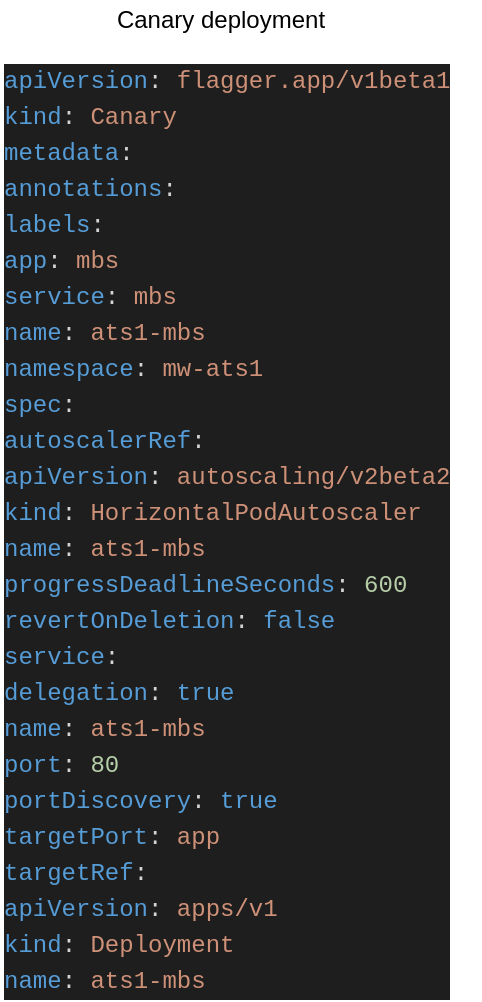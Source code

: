 <mxfile version="18.1.2" type="github"><diagram id="q7xRn3-4MdFWaZlb-0XQ" name="Page-1"><mxGraphModel dx="2066" dy="2223" grid="1" gridSize="10" guides="1" tooltips="1" connect="1" arrows="1" fold="1" page="1" pageScale="1" pageWidth="827" pageHeight="1169" math="0" shadow="0"><root><mxCell id="0"/><mxCell id="1" parent="0"/><mxCell id="y2fxj8wVNZk28Q7hguYI-1" value="&lt;div style=&quot;color: rgb(212, 212, 212); background-color: rgb(30, 30, 30); font-family: Menlo, Monaco, &amp;quot;Courier New&amp;quot;, monospace; line-height: 18px;&quot;&gt;&lt;div&gt;&lt;span style=&quot;color: #569cd6;&quot;&gt;apiVersion&lt;/span&gt;: &lt;span style=&quot;color: #ce9178;&quot;&gt;flagger.app/v1beta1&lt;/span&gt;&lt;/div&gt;&lt;div&gt;&lt;span style=&quot;color: #569cd6;&quot;&gt;kind&lt;/span&gt;: &lt;span style=&quot;color: #ce9178;&quot;&gt;Canary&lt;/span&gt;&lt;/div&gt;&lt;div&gt;&lt;span style=&quot;color: #569cd6;&quot;&gt;metadata&lt;/span&gt;:&lt;/div&gt;&lt;div&gt;  &lt;span style=&quot;color: #569cd6;&quot;&gt;annotations&lt;/span&gt;:&lt;/div&gt;&lt;div&gt;  &lt;span style=&quot;color: #569cd6;&quot;&gt;labels&lt;/span&gt;:&lt;/div&gt;&lt;div&gt;    &lt;span style=&quot;color: #569cd6;&quot;&gt;app&lt;/span&gt;: &lt;span style=&quot;color: #ce9178;&quot;&gt;mbs&lt;/span&gt;&lt;/div&gt;&lt;div&gt;    &lt;span style=&quot;color: #569cd6;&quot;&gt;service&lt;/span&gt;: &lt;span style=&quot;color: #ce9178;&quot;&gt;mbs&lt;/span&gt;&lt;/div&gt;&lt;div&gt;  &lt;span style=&quot;color: #569cd6;&quot;&gt;name&lt;/span&gt;: &lt;span style=&quot;color: #ce9178;&quot;&gt;ats1-mbs&lt;/span&gt;&lt;/div&gt;&lt;div&gt;  &lt;span style=&quot;color: #569cd6;&quot;&gt;namespace&lt;/span&gt;: &lt;span style=&quot;color: #ce9178;&quot;&gt;mw-ats1&lt;/span&gt;&lt;/div&gt;&lt;div&gt;&lt;span style=&quot;color: #569cd6;&quot;&gt;spec&lt;/span&gt;:&lt;/div&gt;&lt;div&gt;  &lt;span style=&quot;color: #569cd6;&quot;&gt;autoscalerRef&lt;/span&gt;:&lt;/div&gt;&lt;div&gt;    &lt;span style=&quot;color: #569cd6;&quot;&gt;apiVersion&lt;/span&gt;: &lt;span style=&quot;color: #ce9178;&quot;&gt;autoscaling/v2beta2&lt;/span&gt;&lt;/div&gt;&lt;div&gt;    &lt;span style=&quot;color: #569cd6;&quot;&gt;kind&lt;/span&gt;: &lt;span style=&quot;color: #ce9178;&quot;&gt;HorizontalPodAutoscaler&lt;/span&gt;&lt;/div&gt;&lt;div&gt;    &lt;span style=&quot;color: #569cd6;&quot;&gt;name&lt;/span&gt;: &lt;span style=&quot;color: #ce9178;&quot;&gt;ats1-mbs&lt;/span&gt;&lt;/div&gt;&lt;div&gt;  &lt;span style=&quot;color: #569cd6;&quot;&gt;progressDeadlineSeconds&lt;/span&gt;: &lt;span style=&quot;color: #b5cea8;&quot;&gt;600&lt;/span&gt;&lt;/div&gt;&lt;div&gt;  &lt;span style=&quot;color: #569cd6;&quot;&gt;revertOnDeletion&lt;/span&gt;: &lt;span style=&quot;color: #569cd6;&quot;&gt;false&lt;/span&gt;&lt;/div&gt;&lt;div&gt;  &lt;span style=&quot;color: #569cd6;&quot;&gt;service&lt;/span&gt;:&lt;/div&gt;&lt;div&gt;    &lt;span style=&quot;color: #569cd6;&quot;&gt;delegation&lt;/span&gt;: &lt;span style=&quot;color: #569cd6;&quot;&gt;true&lt;/span&gt;&lt;/div&gt;&lt;div&gt;    &lt;span style=&quot;color: #569cd6;&quot;&gt;name&lt;/span&gt;: &lt;span style=&quot;color: #ce9178;&quot;&gt;ats1-mbs&lt;/span&gt;&lt;/div&gt;&lt;div&gt;    &lt;span style=&quot;color: #569cd6;&quot;&gt;port&lt;/span&gt;: &lt;span style=&quot;color: #b5cea8;&quot;&gt;80&lt;/span&gt;&lt;/div&gt;&lt;div&gt;    &lt;span style=&quot;color: #569cd6;&quot;&gt;portDiscovery&lt;/span&gt;: &lt;span style=&quot;color: #569cd6;&quot;&gt;true&lt;/span&gt;&lt;/div&gt;&lt;div&gt;    &lt;span style=&quot;color: #569cd6;&quot;&gt;targetPort&lt;/span&gt;: &lt;span style=&quot;color: #ce9178;&quot;&gt;app&lt;/span&gt;&lt;/div&gt;&lt;div&gt;  &lt;span style=&quot;color: #569cd6;&quot;&gt;targetRef&lt;/span&gt;:&lt;/div&gt;&lt;div&gt;    &lt;span style=&quot;color: #569cd6;&quot;&gt;apiVersion&lt;/span&gt;: &lt;span style=&quot;color: #ce9178;&quot;&gt;apps/v1&lt;/span&gt;&lt;/div&gt;&lt;div&gt;    &lt;span style=&quot;color: #569cd6;&quot;&gt;kind&lt;/span&gt;: &lt;span style=&quot;color: #ce9178;&quot;&gt;Deployment&lt;/span&gt;&lt;/div&gt;&lt;div&gt;    &lt;span style=&quot;color: #569cd6;&quot;&gt;name&lt;/span&gt;: &lt;span style=&quot;color: #ce9178;&quot;&gt;ats1-mbs&lt;/span&gt;&lt;/div&gt;&lt;/div&gt;" style="text;html=1;align=left;verticalAlign=middle;resizable=0;points=[];autosize=1;strokeColor=none;fillColor=none;" vertex="1" parent="1"><mxGeometry x="10" y="-1100" width="240" height="470" as="geometry"/></mxCell><mxCell id="y2fxj8wVNZk28Q7hguYI-3" value="Canary deployment&lt;br&gt;" style="text;html=1;align=center;verticalAlign=middle;resizable=0;points=[];autosize=1;strokeColor=none;fillColor=none;" vertex="1" parent="1"><mxGeometry x="60" y="-1130" width="120" height="20" as="geometry"/></mxCell></root></mxGraphModel></diagram></mxfile>